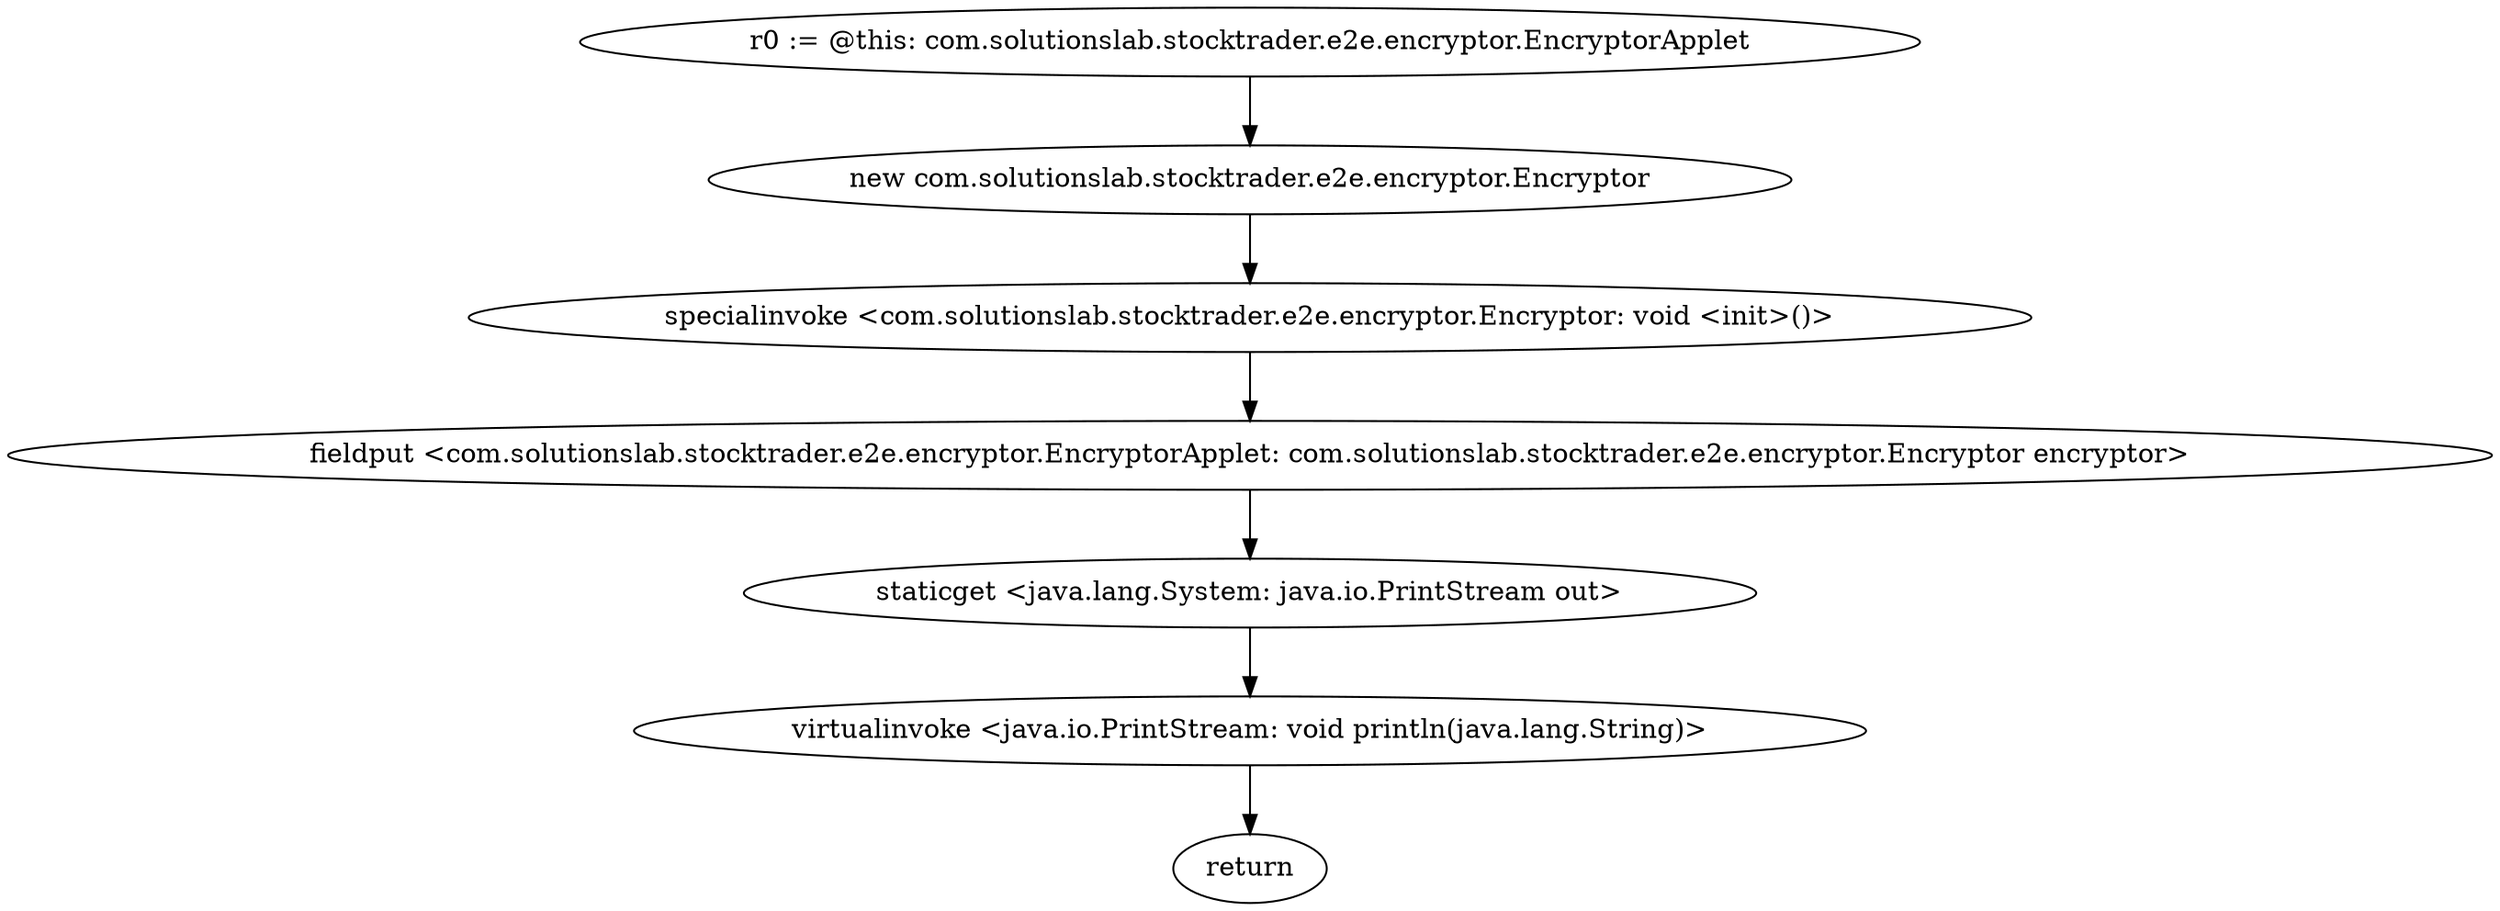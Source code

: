 digraph "" {
"r0 := @this: com.solutionslab.stocktrader.e2e.encryptor.EncryptorApplet"->"new com.solutionslab.stocktrader.e2e.encryptor.Encryptor";
 "new com.solutionslab.stocktrader.e2e.encryptor.Encryptor"->"specialinvoke <com.solutionslab.stocktrader.e2e.encryptor.Encryptor: void <init>()>";
 "specialinvoke <com.solutionslab.stocktrader.e2e.encryptor.Encryptor: void <init>()>"->"fieldput <com.solutionslab.stocktrader.e2e.encryptor.EncryptorApplet: com.solutionslab.stocktrader.e2e.encryptor.Encryptor encryptor>";
 "fieldput <com.solutionslab.stocktrader.e2e.encryptor.EncryptorApplet: com.solutionslab.stocktrader.e2e.encryptor.Encryptor encryptor>"->"staticget <java.lang.System: java.io.PrintStream out>";
 "staticget <java.lang.System: java.io.PrintStream out>"->"virtualinvoke <java.io.PrintStream: void println(java.lang.String)>";
 "virtualinvoke <java.io.PrintStream: void println(java.lang.String)>"->"return";
}
